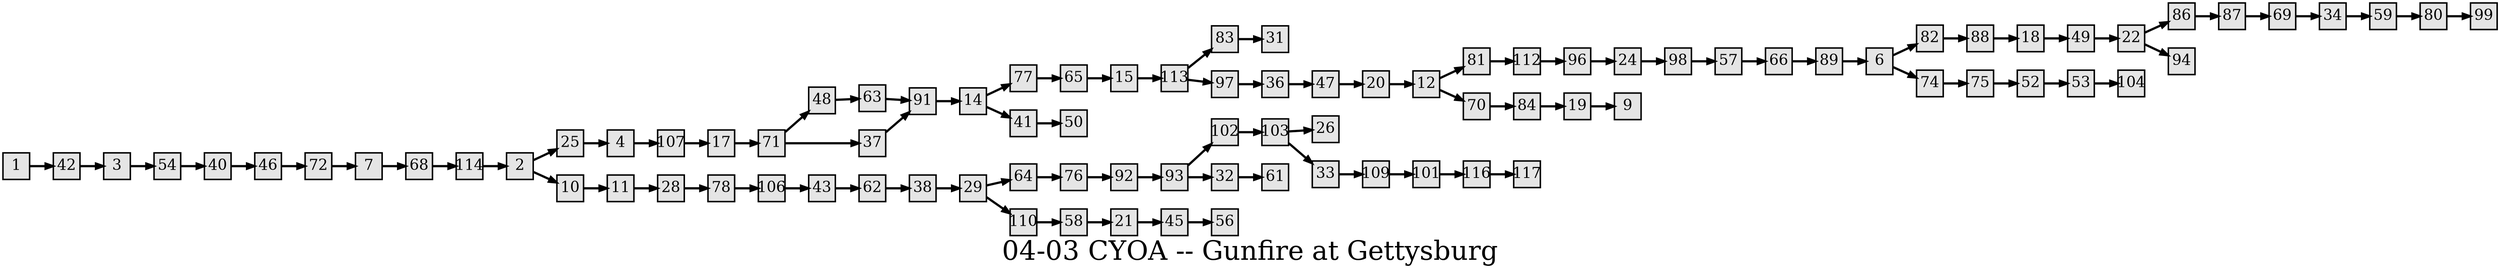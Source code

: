 digraph g{
  graph [ label="04-03 CYOA -- Gunfire at Gettysburg" rankdir=LR, ordering=out, fontsize=36, nodesep="0.35", ranksep="0.45"];
  node  [shape=rect, penwidth=2, fontsize=20, style=filled, fillcolor=grey90, margin="0,0", labelfloat=true, regular=true, fixedsize=true];
  edge  [labelfloat=true, penwidth=3, fontsize=12];

  1 -> 42;
  2 -> 25;
  2 -> 10;
  3 -> 54;
  4 -> 107;
  6 -> 82;
  6 -> 74;
  7 -> 68;
  10 -> 11;
  11 -> 28;
  12 -> 81;
  12 -> 70;
  14 -> 77;
  14 -> 41;
  15 -> 113;
  17 -> 71;
  18 -> 49;
  19 -> 9;
  20 -> 12;
  21 -> 45;
  22 -> 86;
  22 -> 94;
  24 -> 98;
  25 -> 4;
  28 -> 78;
  29 -> 64;
  29 -> 110;
  32 -> 61;
  33 -> 109;
  34 -> 59;
  36 -> 47;
  37 -> 91;
  38 -> 29;
  40 -> 46;
  41 -> 50;
  42 -> 3;
  43 -> 62;
  45 -> 56;
  46 -> 72;
  47 -> 20;
  48 -> 63;
  49 -> 22;
  52 -> 53;
  53 -> 104;
  54 -> 40;
  57 -> 66;
  58 -> 21;
  59 -> 80;
  62 -> 38;
  63 -> 91;
  64 -> 76;
  65 -> 15;
  66 -> 89;
  68 -> 114;
  69 -> 34;
  70 -> 84;
  71 -> 48;
  71 -> 37;
  72 -> 7;
  74 -> 75;
  75 -> 52;
  76 -> 92;
  77 -> 65;
  78 -> 106;
  80 -> 99;
  81 -> 112;
  82 -> 88;
  83 -> 31;
  84 -> 19;
  86 -> 87;
  87 -> 69;
  88 -> 18;
  89 -> 6;
  91 -> 14;
  92 -> 93;
  93 -> 102;
  93 -> 32;
  96 -> 24;
  97 -> 36;
  98 -> 57;
  101 -> 116;
  102 -> 103;
  103 -> 26;
  103 -> 33;
  106 -> 43;
  107 -> 17;
  109 -> 101;
  110 -> 58;
  112 -> 96;
  113 -> 83;
  113 -> 97;
  114 -> 2;
  116 -> 117;
}

